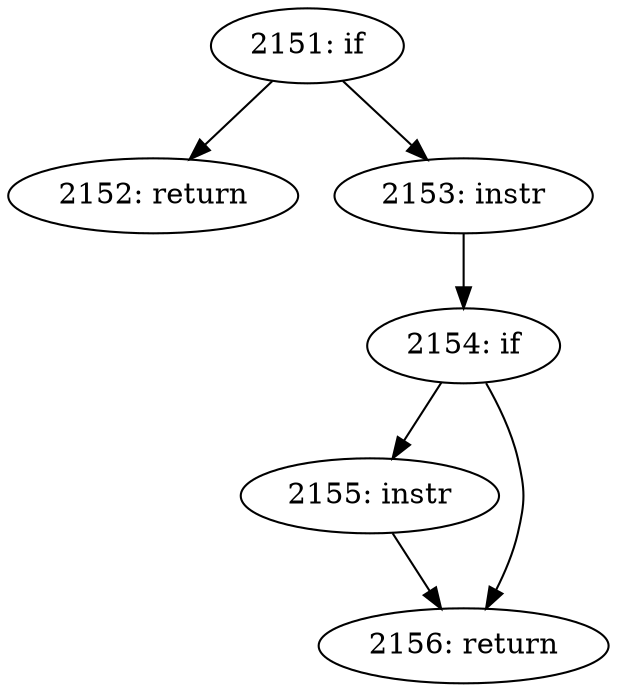 digraph CFG_tcp_maybe_skipping_dsack {
2151 [label="2151: if"]
	2151 -> 2152
	2151 -> 2153
2152 [label="2152: return"]
	
2153 [label="2153: instr"]
	2153 -> 2154
2154 [label="2154: if"]
	2154 -> 2155
	2154 -> 2156
2155 [label="2155: instr"]
	2155 -> 2156
2156 [label="2156: return"]
	
}
